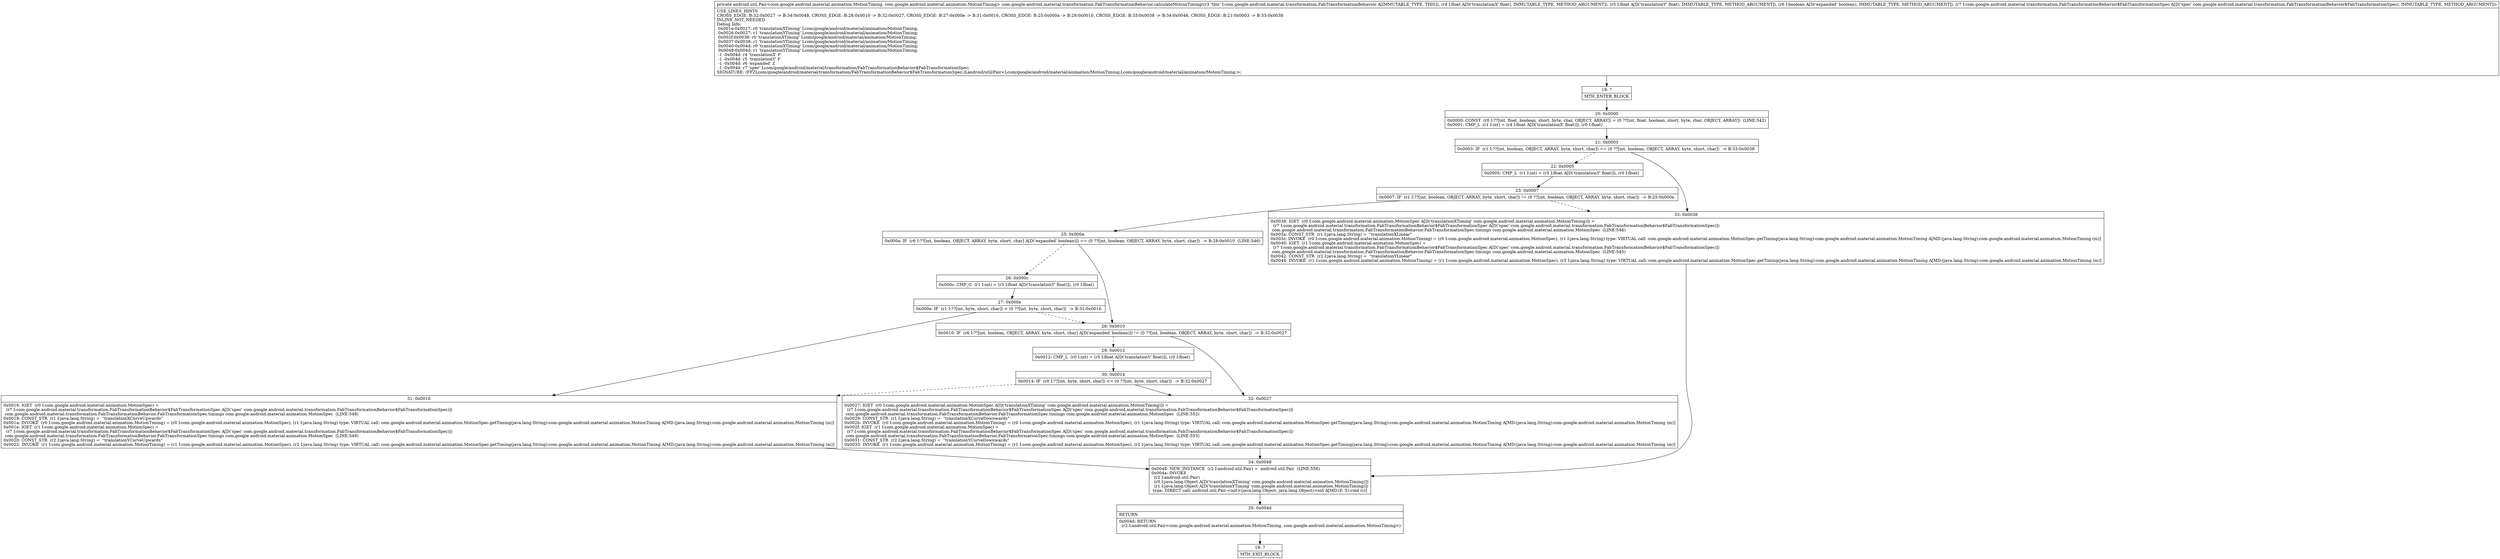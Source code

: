 digraph "CFG forcom.google.android.material.transformation.FabTransformationBehavior.calculateMotionTiming(FFZLcom\/google\/android\/material\/transformation\/FabTransformationBehavior$FabTransformationSpec;)Landroid\/util\/Pair;" {
Node_18 [shape=record,label="{18\:\ ?|MTH_ENTER_BLOCK\l}"];
Node_20 [shape=record,label="{20\:\ 0x0000|0x0000: CONST  (r0 I:??[int, float, boolean, short, byte, char, OBJECT, ARRAY]) = (0 ??[int, float, boolean, short, byte, char, OBJECT, ARRAY])  (LINE:542)\l0x0001: CMP_L  (r1 I:int) = (r4 I:float A[D('translationX' float)]), (r0 I:float) \l}"];
Node_21 [shape=record,label="{21\:\ 0x0003|0x0003: IF  (r1 I:??[int, boolean, OBJECT, ARRAY, byte, short, char]) == (0 ??[int, boolean, OBJECT, ARRAY, byte, short, char])  \-\> B:33:0x0038 \l}"];
Node_22 [shape=record,label="{22\:\ 0x0005|0x0005: CMP_L  (r1 I:int) = (r5 I:float A[D('translationY' float)]), (r0 I:float) \l}"];
Node_23 [shape=record,label="{23\:\ 0x0007|0x0007: IF  (r1 I:??[int, boolean, OBJECT, ARRAY, byte, short, char]) != (0 ??[int, boolean, OBJECT, ARRAY, byte, short, char])  \-\> B:25:0x000a \l}"];
Node_25 [shape=record,label="{25\:\ 0x000a|0x000a: IF  (r6 I:??[int, boolean, OBJECT, ARRAY, byte, short, char] A[D('expanded' boolean)]) == (0 ??[int, boolean, OBJECT, ARRAY, byte, short, char])  \-\> B:28:0x0010  (LINE:546)\l}"];
Node_26 [shape=record,label="{26\:\ 0x000c|0x000c: CMP_G  (r1 I:int) = (r5 I:float A[D('translationY' float)]), (r0 I:float) \l}"];
Node_27 [shape=record,label="{27\:\ 0x000e|0x000e: IF  (r1 I:??[int, byte, short, char]) \< (0 ??[int, byte, short, char])  \-\> B:31:0x0016 \l}"];
Node_31 [shape=record,label="{31\:\ 0x0016|0x0016: IGET  (r0 I:com.google.android.material.animation.MotionSpec) = \l  (r7 I:com.google.android.material.transformation.FabTransformationBehavior$FabTransformationSpec A[D('spec' com.google.android.material.transformation.FabTransformationBehavior$FabTransformationSpec)])\l com.google.android.material.transformation.FabTransformationBehavior.FabTransformationSpec.timings com.google.android.material.animation.MotionSpec  (LINE:548)\l0x0018: CONST_STR  (r1 I:java.lang.String) =  \"translationXCurveUpwards\" \l0x001a: INVOKE  (r0 I:com.google.android.material.animation.MotionTiming) = (r0 I:com.google.android.material.animation.MotionSpec), (r1 I:java.lang.String) type: VIRTUAL call: com.google.android.material.animation.MotionSpec.getTiming(java.lang.String):com.google.android.material.animation.MotionTiming A[MD:(java.lang.String):com.google.android.material.animation.MotionTiming (m)]\l0x001e: IGET  (r1 I:com.google.android.material.animation.MotionSpec) = \l  (r7 I:com.google.android.material.transformation.FabTransformationBehavior$FabTransformationSpec A[D('spec' com.google.android.material.transformation.FabTransformationBehavior$FabTransformationSpec)])\l com.google.android.material.transformation.FabTransformationBehavior.FabTransformationSpec.timings com.google.android.material.animation.MotionSpec  (LINE:549)\l0x0020: CONST_STR  (r2 I:java.lang.String) =  \"translationYCurveUpwards\" \l0x0022: INVOKE  (r1 I:com.google.android.material.animation.MotionTiming) = (r1 I:com.google.android.material.animation.MotionSpec), (r2 I:java.lang.String) type: VIRTUAL call: com.google.android.material.animation.MotionSpec.getTiming(java.lang.String):com.google.android.material.animation.MotionTiming A[MD:(java.lang.String):com.google.android.material.animation.MotionTiming (m)]\l}"];
Node_34 [shape=record,label="{34\:\ 0x0048|0x0048: NEW_INSTANCE  (r2 I:android.util.Pair) =  android.util.Pair  (LINE:556)\l0x004a: INVOKE  \l  (r2 I:android.util.Pair)\l  (r0 I:java.lang.Object A[D('translationXTiming' com.google.android.material.animation.MotionTiming)])\l  (r1 I:java.lang.Object A[D('translationYTiming' com.google.android.material.animation.MotionTiming)])\l type: DIRECT call: android.util.Pair.\<init\>(java.lang.Object, java.lang.Object):void A[MD:(F, S):void (c)]\l}"];
Node_35 [shape=record,label="{35\:\ 0x004d|RETURN\l|0x004d: RETURN  \l  (r2 I:android.util.Pair\<com.google.android.material.animation.MotionTiming, com.google.android.material.animation.MotionTiming\>)\l \l}"];
Node_19 [shape=record,label="{19\:\ ?|MTH_EXIT_BLOCK\l}"];
Node_28 [shape=record,label="{28\:\ 0x0010|0x0010: IF  (r6 I:??[int, boolean, OBJECT, ARRAY, byte, short, char] A[D('expanded' boolean)]) != (0 ??[int, boolean, OBJECT, ARRAY, byte, short, char])  \-\> B:32:0x0027 \l}"];
Node_29 [shape=record,label="{29\:\ 0x0012|0x0012: CMP_L  (r0 I:int) = (r5 I:float A[D('translationY' float)]), (r0 I:float) \l}"];
Node_30 [shape=record,label="{30\:\ 0x0014|0x0014: IF  (r0 I:??[int, byte, short, char]) \<= (0 ??[int, byte, short, char])  \-\> B:32:0x0027 \l}"];
Node_32 [shape=record,label="{32\:\ 0x0027|0x0027: IGET  (r0 I:com.google.android.material.animation.MotionSpec A[D('translationXTiming' com.google.android.material.animation.MotionTiming)]) = \l  (r7 I:com.google.android.material.transformation.FabTransformationBehavior$FabTransformationSpec A[D('spec' com.google.android.material.transformation.FabTransformationBehavior$FabTransformationSpec)])\l com.google.android.material.transformation.FabTransformationBehavior.FabTransformationSpec.timings com.google.android.material.animation.MotionSpec  (LINE:552)\l0x0029: CONST_STR  (r1 I:java.lang.String) =  \"translationXCurveDownwards\" \l0x002b: INVOKE  (r0 I:com.google.android.material.animation.MotionTiming) = (r0 I:com.google.android.material.animation.MotionSpec), (r1 I:java.lang.String) type: VIRTUAL call: com.google.android.material.animation.MotionSpec.getTiming(java.lang.String):com.google.android.material.animation.MotionTiming A[MD:(java.lang.String):com.google.android.material.animation.MotionTiming (m)]\l0x002f: IGET  (r1 I:com.google.android.material.animation.MotionSpec) = \l  (r7 I:com.google.android.material.transformation.FabTransformationBehavior$FabTransformationSpec A[D('spec' com.google.android.material.transformation.FabTransformationBehavior$FabTransformationSpec)])\l com.google.android.material.transformation.FabTransformationBehavior.FabTransformationSpec.timings com.google.android.material.animation.MotionSpec  (LINE:553)\l0x0031: CONST_STR  (r2 I:java.lang.String) =  \"translationYCurveDownwards\" \l0x0033: INVOKE  (r1 I:com.google.android.material.animation.MotionTiming) = (r1 I:com.google.android.material.animation.MotionSpec), (r2 I:java.lang.String) type: VIRTUAL call: com.google.android.material.animation.MotionSpec.getTiming(java.lang.String):com.google.android.material.animation.MotionTiming A[MD:(java.lang.String):com.google.android.material.animation.MotionTiming (m)]\l}"];
Node_33 [shape=record,label="{33\:\ 0x0038|0x0038: IGET  (r0 I:com.google.android.material.animation.MotionSpec A[D('translationXTiming' com.google.android.material.animation.MotionTiming)]) = \l  (r7 I:com.google.android.material.transformation.FabTransformationBehavior$FabTransformationSpec A[D('spec' com.google.android.material.transformation.FabTransformationBehavior$FabTransformationSpec)])\l com.google.android.material.transformation.FabTransformationBehavior.FabTransformationSpec.timings com.google.android.material.animation.MotionSpec  (LINE:544)\l0x003a: CONST_STR  (r1 I:java.lang.String) =  \"translationXLinear\" \l0x003c: INVOKE  (r0 I:com.google.android.material.animation.MotionTiming) = (r0 I:com.google.android.material.animation.MotionSpec), (r1 I:java.lang.String) type: VIRTUAL call: com.google.android.material.animation.MotionSpec.getTiming(java.lang.String):com.google.android.material.animation.MotionTiming A[MD:(java.lang.String):com.google.android.material.animation.MotionTiming (m)]\l0x0040: IGET  (r1 I:com.google.android.material.animation.MotionSpec) = \l  (r7 I:com.google.android.material.transformation.FabTransformationBehavior$FabTransformationSpec A[D('spec' com.google.android.material.transformation.FabTransformationBehavior$FabTransformationSpec)])\l com.google.android.material.transformation.FabTransformationBehavior.FabTransformationSpec.timings com.google.android.material.animation.MotionSpec  (LINE:545)\l0x0042: CONST_STR  (r2 I:java.lang.String) =  \"translationYLinear\" \l0x0044: INVOKE  (r1 I:com.google.android.material.animation.MotionTiming) = (r1 I:com.google.android.material.animation.MotionSpec), (r2 I:java.lang.String) type: VIRTUAL call: com.google.android.material.animation.MotionSpec.getTiming(java.lang.String):com.google.android.material.animation.MotionTiming A[MD:(java.lang.String):com.google.android.material.animation.MotionTiming (m)]\l}"];
MethodNode[shape=record,label="{private android.util.Pair\<com.google.android.material.animation.MotionTiming, com.google.android.material.animation.MotionTiming\> com.google.android.material.transformation.FabTransformationBehavior.calculateMotionTiming((r3 'this' I:com.google.android.material.transformation.FabTransformationBehavior A[IMMUTABLE_TYPE, THIS]), (r4 I:float A[D('translationX' float), IMMUTABLE_TYPE, METHOD_ARGUMENT]), (r5 I:float A[D('translationY' float), IMMUTABLE_TYPE, METHOD_ARGUMENT]), (r6 I:boolean A[D('expanded' boolean), IMMUTABLE_TYPE, METHOD_ARGUMENT]), (r7 I:com.google.android.material.transformation.FabTransformationBehavior$FabTransformationSpec A[D('spec' com.google.android.material.transformation.FabTransformationBehavior$FabTransformationSpec), IMMUTABLE_TYPE, METHOD_ARGUMENT]))  | USE_LINES_HINTS\lCROSS_EDGE: B:32:0x0027 \-\> B:34:0x0048, CROSS_EDGE: B:28:0x0010 \-\> B:32:0x0027, CROSS_EDGE: B:27:0x000e \-\> B:31:0x0016, CROSS_EDGE: B:25:0x000a \-\> B:28:0x0010, CROSS_EDGE: B:33:0x0038 \-\> B:34:0x0048, CROSS_EDGE: B:21:0x0003 \-\> B:33:0x0038\lINLINE_NOT_NEEDED\lDebug Info:\l  0x001e\-0x0027: r0 'translationXTiming' Lcom\/google\/android\/material\/animation\/MotionTiming;\l  0x0026\-0x0027: r1 'translationYTiming' Lcom\/google\/android\/material\/animation\/MotionTiming;\l  0x002f\-0x0038: r0 'translationXTiming' Lcom\/google\/android\/material\/animation\/MotionTiming;\l  0x0037\-0x0038: r1 'translationYTiming' Lcom\/google\/android\/material\/animation\/MotionTiming;\l  0x0040\-0x004d: r0 'translationXTiming' Lcom\/google\/android\/material\/animation\/MotionTiming;\l  0x0048\-0x004d: r1 'translationYTiming' Lcom\/google\/android\/material\/animation\/MotionTiming;\l  \-1 \-0x004d: r4 'translationX' F\l  \-1 \-0x004d: r5 'translationY' F\l  \-1 \-0x004d: r6 'expanded' Z\l  \-1 \-0x004d: r7 'spec' Lcom\/google\/android\/material\/transformation\/FabTransformationBehavior$FabTransformationSpec;\lSIGNATURE: (FFZLcom\/google\/android\/material\/transformation\/FabTransformationBehavior$FabTransformationSpec;)Landroid\/util\/Pair\<Lcom\/google\/android\/material\/animation\/MotionTiming;Lcom\/google\/android\/material\/animation\/MotionTiming;\>;\l}"];
MethodNode -> Node_18;Node_18 -> Node_20;
Node_20 -> Node_21;
Node_21 -> Node_22[style=dashed];
Node_21 -> Node_33;
Node_22 -> Node_23;
Node_23 -> Node_25;
Node_23 -> Node_33[style=dashed];
Node_25 -> Node_26[style=dashed];
Node_25 -> Node_28;
Node_26 -> Node_27;
Node_27 -> Node_28[style=dashed];
Node_27 -> Node_31;
Node_31 -> Node_34;
Node_34 -> Node_35;
Node_35 -> Node_19;
Node_28 -> Node_29[style=dashed];
Node_28 -> Node_32;
Node_29 -> Node_30;
Node_30 -> Node_31[style=dashed];
Node_30 -> Node_32;
Node_32 -> Node_34;
Node_33 -> Node_34;
}

